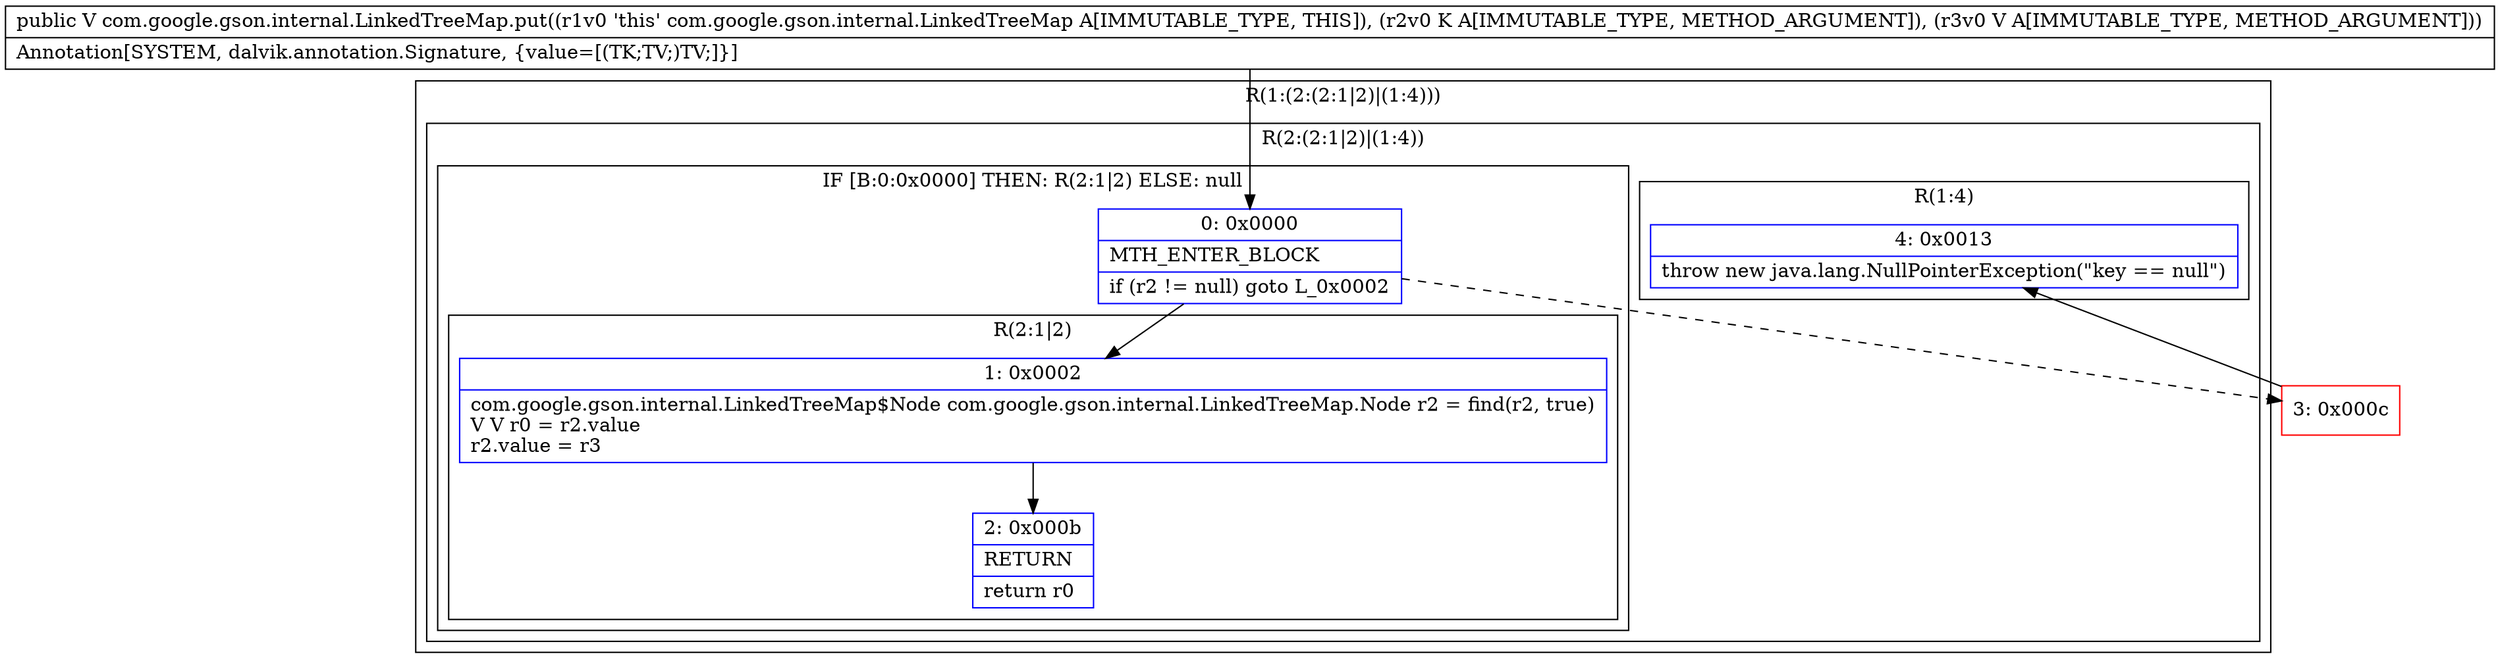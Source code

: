 digraph "CFG forcom.google.gson.internal.LinkedTreeMap.put(Ljava\/lang\/Object;Ljava\/lang\/Object;)Ljava\/lang\/Object;" {
subgraph cluster_Region_476962982 {
label = "R(1:(2:(2:1|2)|(1:4)))";
node [shape=record,color=blue];
subgraph cluster_Region_498663758 {
label = "R(2:(2:1|2)|(1:4))";
node [shape=record,color=blue];
subgraph cluster_IfRegion_509239629 {
label = "IF [B:0:0x0000] THEN: R(2:1|2) ELSE: null";
node [shape=record,color=blue];
Node_0 [shape=record,label="{0\:\ 0x0000|MTH_ENTER_BLOCK\l|if (r2 != null) goto L_0x0002\l}"];
subgraph cluster_Region_1678620903 {
label = "R(2:1|2)";
node [shape=record,color=blue];
Node_1 [shape=record,label="{1\:\ 0x0002|com.google.gson.internal.LinkedTreeMap$Node com.google.gson.internal.LinkedTreeMap.Node r2 = find(r2, true)\lV V r0 = r2.value\lr2.value = r3\l}"];
Node_2 [shape=record,label="{2\:\ 0x000b|RETURN\l|return r0\l}"];
}
}
subgraph cluster_Region_2079003252 {
label = "R(1:4)";
node [shape=record,color=blue];
Node_4 [shape=record,label="{4\:\ 0x0013|throw new java.lang.NullPointerException(\"key == null\")\l}"];
}
}
}
Node_3 [shape=record,color=red,label="{3\:\ 0x000c}"];
MethodNode[shape=record,label="{public V com.google.gson.internal.LinkedTreeMap.put((r1v0 'this' com.google.gson.internal.LinkedTreeMap A[IMMUTABLE_TYPE, THIS]), (r2v0 K A[IMMUTABLE_TYPE, METHOD_ARGUMENT]), (r3v0 V A[IMMUTABLE_TYPE, METHOD_ARGUMENT]))  | Annotation[SYSTEM, dalvik.annotation.Signature, \{value=[(TK;TV;)TV;]\}]\l}"];
MethodNode -> Node_0;
Node_0 -> Node_1;
Node_0 -> Node_3[style=dashed];
Node_1 -> Node_2;
Node_3 -> Node_4;
}

